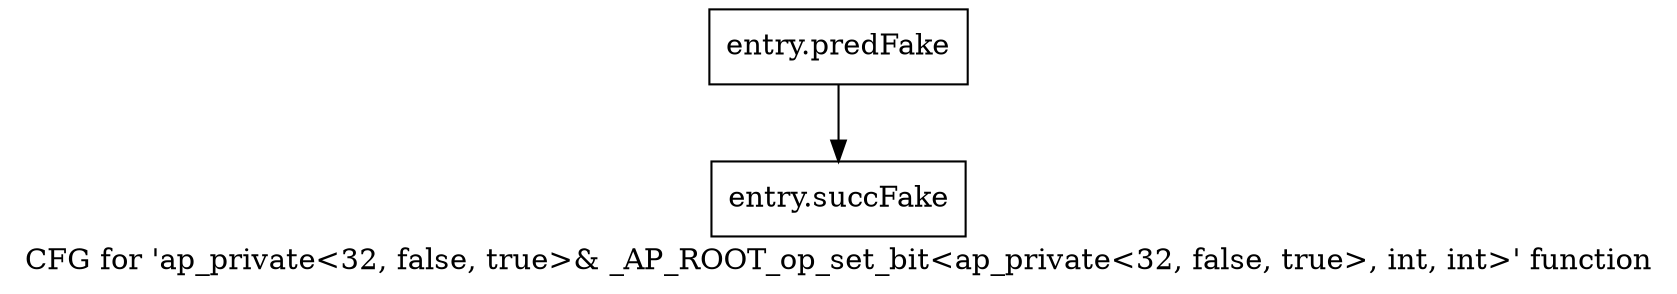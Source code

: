 digraph "CFG for 'ap_private\<32, false, true\>& _AP_ROOT_op_set_bit\<ap_private\<32, false, true\>, int, int\>' function" {
	label="CFG for 'ap_private\<32, false, true\>& _AP_ROOT_op_set_bit\<ap_private\<32, false, true\>, int, int\>' function";

	Node0x59b7150 [shape=record,filename="",linenumber="",label="{entry.predFake}"];
	Node0x59b7150 -> Node0x5ad6bf0[ callList="" memoryops="" filename="/home/omerfaruk/tools/Xilinx/Vitis_HLS/2023.2/include/etc/ap_common.h" execusionnum="0"];
	Node0x5ad6bf0 [shape=record,filename="/home/omerfaruk/tools/Xilinx/Vitis_HLS/2023.2/include/etc/ap_common.h",linenumber="680",label="{entry.succFake}"];
}

